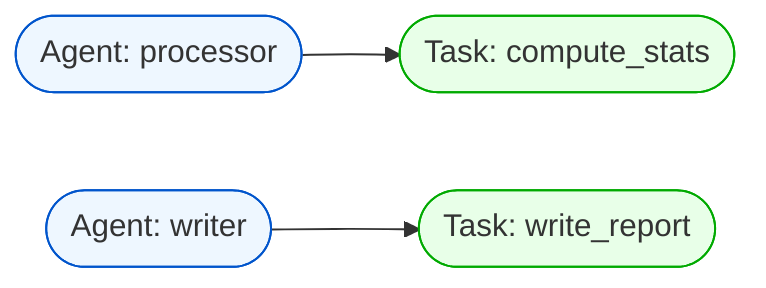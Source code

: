 flowchart LR
  processor(["Agent: processor"])
  class processor agent;
  writer(["Agent: writer"])
  class writer agent;
  classDef agent fill:#eef7ff,stroke:#05c;
  classDef tool fill:#f9f0d0,stroke:#b98;
  classDef task fill:#e8ffe8,stroke:#0a0;
  task_processor_compute_stats(["Task: compute_stats"])
  class task_processor_compute_stats task;
  processor --> task_processor_compute_stats
  task_writer_write_report(["Task: write_report"])
  class task_writer_write_report task;
  writer --> task_writer_write_report